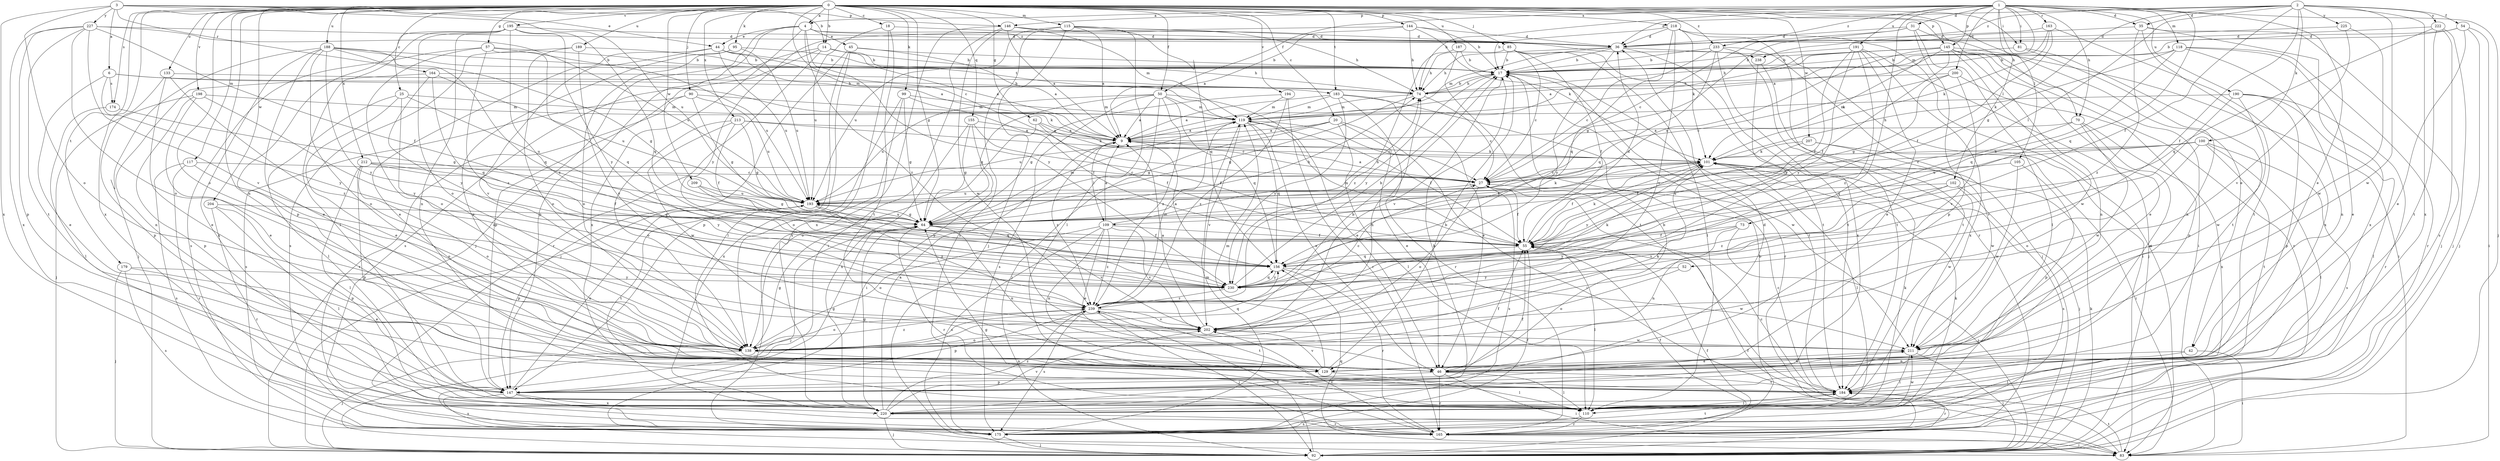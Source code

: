 strict digraph  {
0;
1;
2;
3;
4;
6;
9;
14;
17;
18;
20;
25;
27;
31;
35;
36;
42;
44;
45;
46;
50;
52;
54;
55;
57;
62;
64;
70;
73;
74;
81;
83;
85;
90;
92;
95;
99;
100;
101;
102;
105;
109;
110;
115;
117;
118;
119;
129;
133;
138;
144;
145;
146;
147;
155;
156;
163;
164;
165;
174;
175;
179;
183;
184;
187;
188;
189;
190;
191;
193;
194;
195;
198;
200;
202;
204;
207;
209;
211;
212;
213;
218;
220;
222;
225;
227;
230;
233;
238;
239;
0 -> 4  [label=a];
0 -> 14  [label=b];
0 -> 18  [label=c];
0 -> 20  [label=c];
0 -> 25  [label=c];
0 -> 27  [label=c];
0 -> 42  [label=e];
0 -> 50  [label=f];
0 -> 57  [label=g];
0 -> 62  [label=g];
0 -> 64  [label=g];
0 -> 70  [label=h];
0 -> 81  [label=i];
0 -> 85  [label=j];
0 -> 90  [label=j];
0 -> 95  [label=k];
0 -> 99  [label=k];
0 -> 115  [label=m];
0 -> 117  [label=m];
0 -> 129  [label=n];
0 -> 133  [label=o];
0 -> 138  [label=o];
0 -> 144  [label=p];
0 -> 145  [label=p];
0 -> 155  [label=q];
0 -> 174  [label=s];
0 -> 179  [label=t];
0 -> 183  [label=t];
0 -> 187  [label=u];
0 -> 188  [label=u];
0 -> 189  [label=u];
0 -> 194  [label=v];
0 -> 195  [label=v];
0 -> 198  [label=v];
0 -> 204  [label=w];
0 -> 207  [label=w];
0 -> 209  [label=w];
0 -> 212  [label=x];
0 -> 213  [label=x];
0 -> 218  [label=x];
0 -> 220  [label=x];
0 -> 233  [label=z];
1 -> 4  [label=a];
1 -> 31  [label=d];
1 -> 35  [label=d];
1 -> 42  [label=e];
1 -> 50  [label=f];
1 -> 70  [label=h];
1 -> 73  [label=h];
1 -> 74  [label=h];
1 -> 81  [label=i];
1 -> 92  [label=j];
1 -> 102  [label=l];
1 -> 105  [label=l];
1 -> 118  [label=m];
1 -> 119  [label=m];
1 -> 145  [label=p];
1 -> 146  [label=p];
1 -> 156  [label=q];
1 -> 163  [label=r];
1 -> 190  [label=u];
1 -> 191  [label=u];
1 -> 200  [label=v];
1 -> 233  [label=z];
2 -> 35  [label=d];
2 -> 36  [label=d];
2 -> 52  [label=f];
2 -> 54  [label=f];
2 -> 55  [label=f];
2 -> 64  [label=g];
2 -> 100  [label=k];
2 -> 109  [label=l];
2 -> 211  [label=w];
2 -> 220  [label=x];
2 -> 222  [label=y];
2 -> 225  [label=y];
2 -> 238  [label=z];
3 -> 6  [label=a];
3 -> 14  [label=b];
3 -> 44  [label=e];
3 -> 138  [label=o];
3 -> 146  [label=p];
3 -> 164  [label=r];
3 -> 193  [label=u];
3 -> 220  [label=x];
3 -> 227  [label=y];
4 -> 36  [label=d];
4 -> 44  [label=e];
4 -> 45  [label=e];
4 -> 92  [label=j];
4 -> 147  [label=p];
4 -> 220  [label=x];
4 -> 230  [label=y];
4 -> 238  [label=z];
4 -> 239  [label=z];
6 -> 46  [label=e];
6 -> 74  [label=h];
6 -> 101  [label=k];
6 -> 174  [label=s];
6 -> 230  [label=y];
9 -> 101  [label=k];
9 -> 109  [label=l];
9 -> 239  [label=z];
14 -> 9  [label=a];
14 -> 17  [label=b];
14 -> 147  [label=p];
14 -> 165  [label=r];
14 -> 175  [label=s];
14 -> 183  [label=t];
17 -> 74  [label=h];
17 -> 165  [label=r];
17 -> 184  [label=t];
17 -> 202  [label=v];
17 -> 230  [label=y];
18 -> 36  [label=d];
18 -> 184  [label=t];
18 -> 193  [label=u];
18 -> 220  [label=x];
20 -> 9  [label=a];
20 -> 46  [label=e];
20 -> 64  [label=g];
20 -> 83  [label=i];
20 -> 110  [label=l];
20 -> 193  [label=u];
25 -> 46  [label=e];
25 -> 110  [label=l];
25 -> 119  [label=m];
25 -> 138  [label=o];
25 -> 193  [label=u];
27 -> 9  [label=a];
27 -> 55  [label=f];
27 -> 138  [label=o];
27 -> 175  [label=s];
27 -> 193  [label=u];
31 -> 27  [label=c];
31 -> 36  [label=d];
31 -> 64  [label=g];
31 -> 83  [label=i];
31 -> 110  [label=l];
31 -> 147  [label=p];
35 -> 36  [label=d];
35 -> 92  [label=j];
35 -> 184  [label=t];
35 -> 220  [label=x];
35 -> 239  [label=z];
36 -> 17  [label=b];
36 -> 74  [label=h];
36 -> 83  [label=i];
36 -> 119  [label=m];
36 -> 184  [label=t];
36 -> 230  [label=y];
42 -> 83  [label=i];
42 -> 110  [label=l];
42 -> 129  [label=n];
44 -> 9  [label=a];
44 -> 17  [label=b];
44 -> 46  [label=e];
44 -> 119  [label=m];
44 -> 193  [label=u];
44 -> 202  [label=v];
45 -> 9  [label=a];
45 -> 17  [label=b];
45 -> 92  [label=j];
45 -> 110  [label=l];
45 -> 147  [label=p];
46 -> 17  [label=b];
46 -> 55  [label=f];
46 -> 83  [label=i];
46 -> 110  [label=l];
46 -> 147  [label=p];
46 -> 165  [label=r];
46 -> 184  [label=t];
46 -> 211  [label=w];
50 -> 9  [label=a];
50 -> 46  [label=e];
50 -> 64  [label=g];
50 -> 92  [label=j];
50 -> 119  [label=m];
50 -> 156  [label=q];
50 -> 175  [label=s];
50 -> 193  [label=u];
50 -> 239  [label=z];
52 -> 138  [label=o];
52 -> 230  [label=y];
54 -> 17  [label=b];
54 -> 36  [label=d];
54 -> 46  [label=e];
54 -> 83  [label=i];
54 -> 92  [label=j];
55 -> 36  [label=d];
55 -> 101  [label=k];
55 -> 110  [label=l];
55 -> 119  [label=m];
55 -> 156  [label=q];
57 -> 17  [label=b];
57 -> 138  [label=o];
57 -> 156  [label=q];
57 -> 175  [label=s];
57 -> 193  [label=u];
57 -> 239  [label=z];
62 -> 9  [label=a];
62 -> 27  [label=c];
62 -> 55  [label=f];
62 -> 138  [label=o];
64 -> 55  [label=f];
64 -> 74  [label=h];
64 -> 92  [label=j];
64 -> 101  [label=k];
64 -> 119  [label=m];
64 -> 129  [label=n];
64 -> 165  [label=r];
64 -> 193  [label=u];
64 -> 202  [label=v];
70 -> 9  [label=a];
70 -> 46  [label=e];
70 -> 156  [label=q];
70 -> 211  [label=w];
70 -> 220  [label=x];
73 -> 55  [label=f];
73 -> 92  [label=j];
73 -> 129  [label=n];
73 -> 230  [label=y];
74 -> 17  [label=b];
74 -> 27  [label=c];
74 -> 64  [label=g];
74 -> 119  [label=m];
81 -> 17  [label=b];
81 -> 129  [label=n];
81 -> 184  [label=t];
83 -> 55  [label=f];
83 -> 156  [label=q];
83 -> 184  [label=t];
85 -> 17  [label=b];
85 -> 27  [label=c];
85 -> 55  [label=f];
85 -> 74  [label=h];
85 -> 110  [label=l];
85 -> 184  [label=t];
90 -> 64  [label=g];
90 -> 119  [label=m];
90 -> 165  [label=r];
90 -> 175  [label=s];
90 -> 193  [label=u];
92 -> 27  [label=c];
92 -> 55  [label=f];
92 -> 101  [label=k];
92 -> 239  [label=z];
95 -> 17  [label=b];
95 -> 46  [label=e];
95 -> 138  [label=o];
95 -> 193  [label=u];
99 -> 55  [label=f];
99 -> 64  [label=g];
99 -> 119  [label=m];
99 -> 138  [label=o];
99 -> 220  [label=x];
100 -> 27  [label=c];
100 -> 101  [label=k];
100 -> 110  [label=l];
100 -> 138  [label=o];
100 -> 175  [label=s];
100 -> 184  [label=t];
100 -> 193  [label=u];
101 -> 27  [label=c];
101 -> 55  [label=f];
101 -> 92  [label=j];
101 -> 110  [label=l];
101 -> 230  [label=y];
102 -> 175  [label=s];
102 -> 193  [label=u];
102 -> 202  [label=v];
102 -> 211  [label=w];
102 -> 239  [label=z];
105 -> 27  [label=c];
105 -> 147  [label=p];
105 -> 211  [label=w];
109 -> 9  [label=a];
109 -> 46  [label=e];
109 -> 55  [label=f];
109 -> 74  [label=h];
109 -> 129  [label=n];
109 -> 138  [label=o];
109 -> 175  [label=s];
109 -> 202  [label=v];
109 -> 239  [label=z];
110 -> 101  [label=k];
110 -> 165  [label=r];
110 -> 175  [label=s];
110 -> 211  [label=w];
115 -> 9  [label=a];
115 -> 36  [label=d];
115 -> 92  [label=j];
115 -> 110  [label=l];
115 -> 156  [label=q];
115 -> 175  [label=s];
115 -> 193  [label=u];
117 -> 27  [label=c];
117 -> 138  [label=o];
117 -> 165  [label=r];
117 -> 175  [label=s];
118 -> 17  [label=b];
118 -> 46  [label=e];
118 -> 101  [label=k];
118 -> 129  [label=n];
118 -> 156  [label=q];
118 -> 165  [label=r];
119 -> 9  [label=a];
119 -> 27  [label=c];
119 -> 46  [label=e];
119 -> 55  [label=f];
119 -> 156  [label=q];
119 -> 202  [label=v];
129 -> 17  [label=b];
129 -> 110  [label=l];
129 -> 119  [label=m];
129 -> 202  [label=v];
133 -> 46  [label=e];
133 -> 74  [label=h];
133 -> 147  [label=p];
133 -> 239  [label=z];
138 -> 17  [label=b];
138 -> 64  [label=g];
138 -> 74  [label=h];
138 -> 92  [label=j];
138 -> 101  [label=k];
138 -> 129  [label=n];
138 -> 156  [label=q];
138 -> 239  [label=z];
144 -> 9  [label=a];
144 -> 17  [label=b];
144 -> 36  [label=d];
144 -> 74  [label=h];
144 -> 101  [label=k];
144 -> 230  [label=y];
145 -> 9  [label=a];
145 -> 17  [label=b];
145 -> 46  [label=e];
145 -> 55  [label=f];
145 -> 74  [label=h];
145 -> 83  [label=i];
145 -> 101  [label=k];
145 -> 129  [label=n];
145 -> 165  [label=r];
145 -> 193  [label=u];
145 -> 211  [label=w];
146 -> 9  [label=a];
146 -> 36  [label=d];
146 -> 74  [label=h];
146 -> 83  [label=i];
146 -> 119  [label=m];
146 -> 175  [label=s];
146 -> 211  [label=w];
147 -> 36  [label=d];
147 -> 55  [label=f];
147 -> 64  [label=g];
147 -> 165  [label=r];
147 -> 175  [label=s];
147 -> 193  [label=u];
147 -> 220  [label=x];
155 -> 9  [label=a];
155 -> 55  [label=f];
155 -> 64  [label=g];
155 -> 83  [label=i];
155 -> 220  [label=x];
156 -> 9  [label=a];
156 -> 165  [label=r];
156 -> 211  [label=w];
156 -> 230  [label=y];
163 -> 9  [label=a];
163 -> 36  [label=d];
163 -> 55  [label=f];
163 -> 101  [label=k];
163 -> 220  [label=x];
164 -> 74  [label=h];
164 -> 129  [label=n];
164 -> 156  [label=q];
164 -> 193  [label=u];
164 -> 230  [label=y];
165 -> 17  [label=b];
165 -> 55  [label=f];
165 -> 64  [label=g];
165 -> 83  [label=i];
165 -> 202  [label=v];
174 -> 64  [label=g];
174 -> 110  [label=l];
175 -> 55  [label=f];
175 -> 92  [label=j];
175 -> 101  [label=k];
175 -> 119  [label=m];
175 -> 184  [label=t];
179 -> 46  [label=e];
179 -> 92  [label=j];
179 -> 175  [label=s];
179 -> 230  [label=y];
183 -> 9  [label=a];
183 -> 46  [label=e];
183 -> 119  [label=m];
183 -> 165  [label=r];
183 -> 211  [label=w];
183 -> 230  [label=y];
184 -> 27  [label=c];
184 -> 110  [label=l];
184 -> 165  [label=r];
187 -> 17  [label=b];
187 -> 184  [label=t];
187 -> 239  [label=z];
188 -> 17  [label=b];
188 -> 46  [label=e];
188 -> 64  [label=g];
188 -> 74  [label=h];
188 -> 92  [label=j];
188 -> 138  [label=o];
188 -> 156  [label=q];
188 -> 220  [label=x];
188 -> 230  [label=y];
189 -> 17  [label=b];
189 -> 138  [label=o];
189 -> 175  [label=s];
189 -> 202  [label=v];
190 -> 110  [label=l];
190 -> 119  [label=m];
190 -> 147  [label=p];
190 -> 165  [label=r];
190 -> 202  [label=v];
190 -> 211  [label=w];
191 -> 17  [label=b];
191 -> 46  [label=e];
191 -> 55  [label=f];
191 -> 92  [label=j];
191 -> 220  [label=x];
191 -> 230  [label=y];
191 -> 239  [label=z];
193 -> 64  [label=g];
193 -> 101  [label=k];
193 -> 147  [label=p];
193 -> 156  [label=q];
193 -> 184  [label=t];
193 -> 239  [label=z];
194 -> 64  [label=g];
194 -> 119  [label=m];
194 -> 165  [label=r];
194 -> 239  [label=z];
195 -> 36  [label=d];
195 -> 110  [label=l];
195 -> 129  [label=n];
195 -> 138  [label=o];
195 -> 147  [label=p];
195 -> 156  [label=q];
195 -> 230  [label=y];
195 -> 239  [label=z];
198 -> 46  [label=e];
198 -> 92  [label=j];
198 -> 119  [label=m];
198 -> 147  [label=p];
198 -> 230  [label=y];
200 -> 27  [label=c];
200 -> 64  [label=g];
200 -> 74  [label=h];
200 -> 147  [label=p];
200 -> 202  [label=v];
202 -> 9  [label=a];
202 -> 138  [label=o];
202 -> 211  [label=w];
204 -> 64  [label=g];
204 -> 110  [label=l];
204 -> 147  [label=p];
204 -> 165  [label=r];
207 -> 55  [label=f];
207 -> 83  [label=i];
207 -> 101  [label=k];
207 -> 211  [label=w];
209 -> 64  [label=g];
209 -> 193  [label=u];
209 -> 230  [label=y];
211 -> 46  [label=e];
211 -> 92  [label=j];
211 -> 110  [label=l];
212 -> 27  [label=c];
212 -> 55  [label=f];
212 -> 110  [label=l];
212 -> 138  [label=o];
212 -> 147  [label=p];
212 -> 230  [label=y];
213 -> 9  [label=a];
213 -> 55  [label=f];
213 -> 64  [label=g];
213 -> 101  [label=k];
213 -> 138  [label=o];
213 -> 211  [label=w];
218 -> 17  [label=b];
218 -> 36  [label=d];
218 -> 83  [label=i];
218 -> 101  [label=k];
218 -> 156  [label=q];
218 -> 165  [label=r];
218 -> 202  [label=v];
220 -> 9  [label=a];
220 -> 17  [label=b];
220 -> 64  [label=g];
220 -> 92  [label=j];
220 -> 165  [label=r];
220 -> 202  [label=v];
220 -> 239  [label=z];
222 -> 36  [label=d];
222 -> 92  [label=j];
222 -> 156  [label=q];
222 -> 175  [label=s];
222 -> 184  [label=t];
225 -> 36  [label=d];
225 -> 202  [label=v];
225 -> 211  [label=w];
227 -> 36  [label=d];
227 -> 55  [label=f];
227 -> 138  [label=o];
227 -> 147  [label=p];
227 -> 184  [label=t];
227 -> 193  [label=u];
227 -> 202  [label=v];
227 -> 220  [label=x];
230 -> 17  [label=b];
230 -> 101  [label=k];
230 -> 156  [label=q];
230 -> 239  [label=z];
233 -> 17  [label=b];
233 -> 27  [label=c];
233 -> 92  [label=j];
233 -> 156  [label=q];
233 -> 184  [label=t];
233 -> 220  [label=x];
238 -> 184  [label=t];
238 -> 230  [label=y];
239 -> 27  [label=c];
239 -> 92  [label=j];
239 -> 119  [label=m];
239 -> 138  [label=o];
239 -> 147  [label=p];
239 -> 175  [label=s];
239 -> 184  [label=t];
239 -> 202  [label=v];
}

